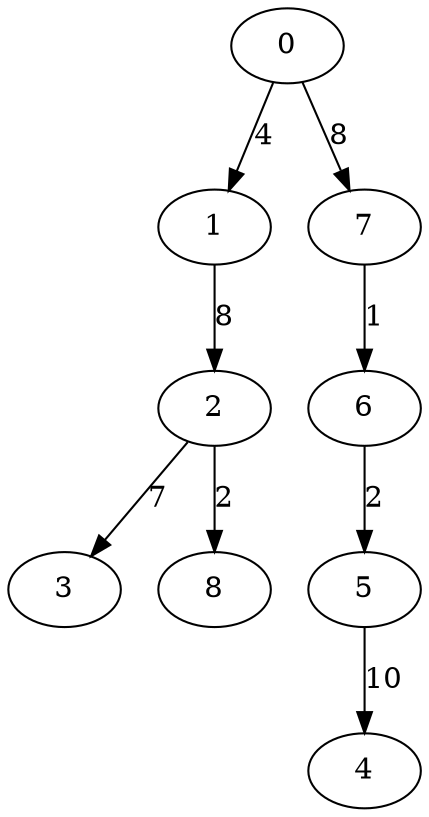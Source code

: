 digraph G {
    0 -> 1 [label=4];
    1 -> 2 [label=8];
    2 -> 3 [label=7];
    5 -> 4 [label=10];
    6 -> 5 [label=2];
    7 -> 6 [label=1];
    0 -> 7 [label=8];
    2 -> 8 [label=2];
}
